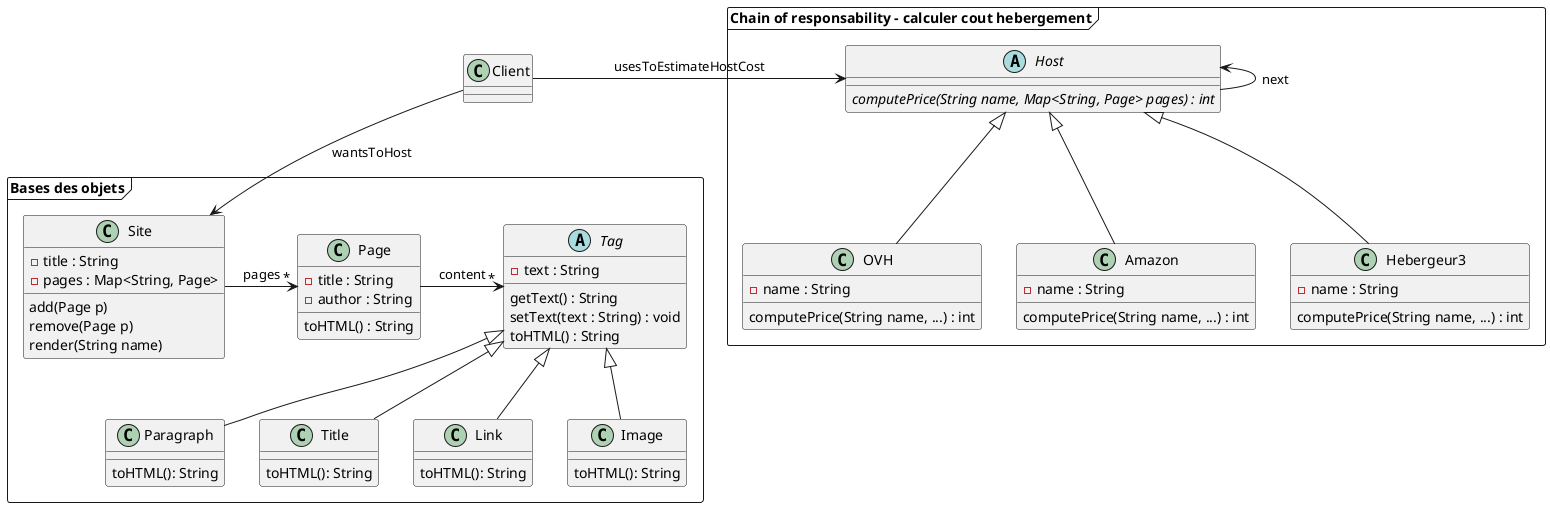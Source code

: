 @startuml
'https://plantuml.com/class-diagram

package "Bases des objets" <<Frame>> {

    class Page {
        -title : String
        -author : String
        toHTML() : String
    }

    abstract class Tag {
        - text : String
        getText() : String
        setText(text : String) : void
        toHTML() : String
    }

    Tag <|-- Paragraph
    Tag <|-- Title
    Tag <|-- Link
    Tag <|-- Image

    Page -> "*" Tag : content
    Site -> "*" Page : pages

    class Site {
        -title : String
        -pages : Map<String, Page>
        add(Page p)
        remove(Page p)
        render(String name)
    }

    Image : toHTML(): String
    Link : toHTML(): String
    Title : toHTML(): String
    Paragraph : toHTML(): String

}


package "Chain of responsability - calculer cout hebergement" <<Frame>> {
    abstract Class Host{
        {abstract} computePrice(String name, Map<String, Page> pages) : int
    }
    Host <-- Host : next

    Class OVH{
        - name : String
        computePrice(String name, ...) : int
    }
    Class Amazon{
        - name : String
        computePrice(String name, ...) : int
    }
    Class Hebergeur3{
        - name : String
        computePrice(String name, ...) : int
    }

    Host <|-- OVH
    Host <|-- Amazon
    Host <|-- Hebergeur3

}
Client --> Site : wantsToHost
Host <- Client : usesToEstimateHostCost

@enduml